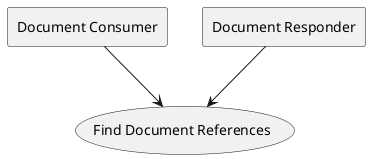 @startuml

agent "Document Consumer" as DocumentConsumer
agent "Document Responder" as DocumentResponder
usecase (Find Document References) as (ITI-67)
DocumentConsumer --> (ITI-67)
DocumentResponder --> (ITI-67)
@enduml

